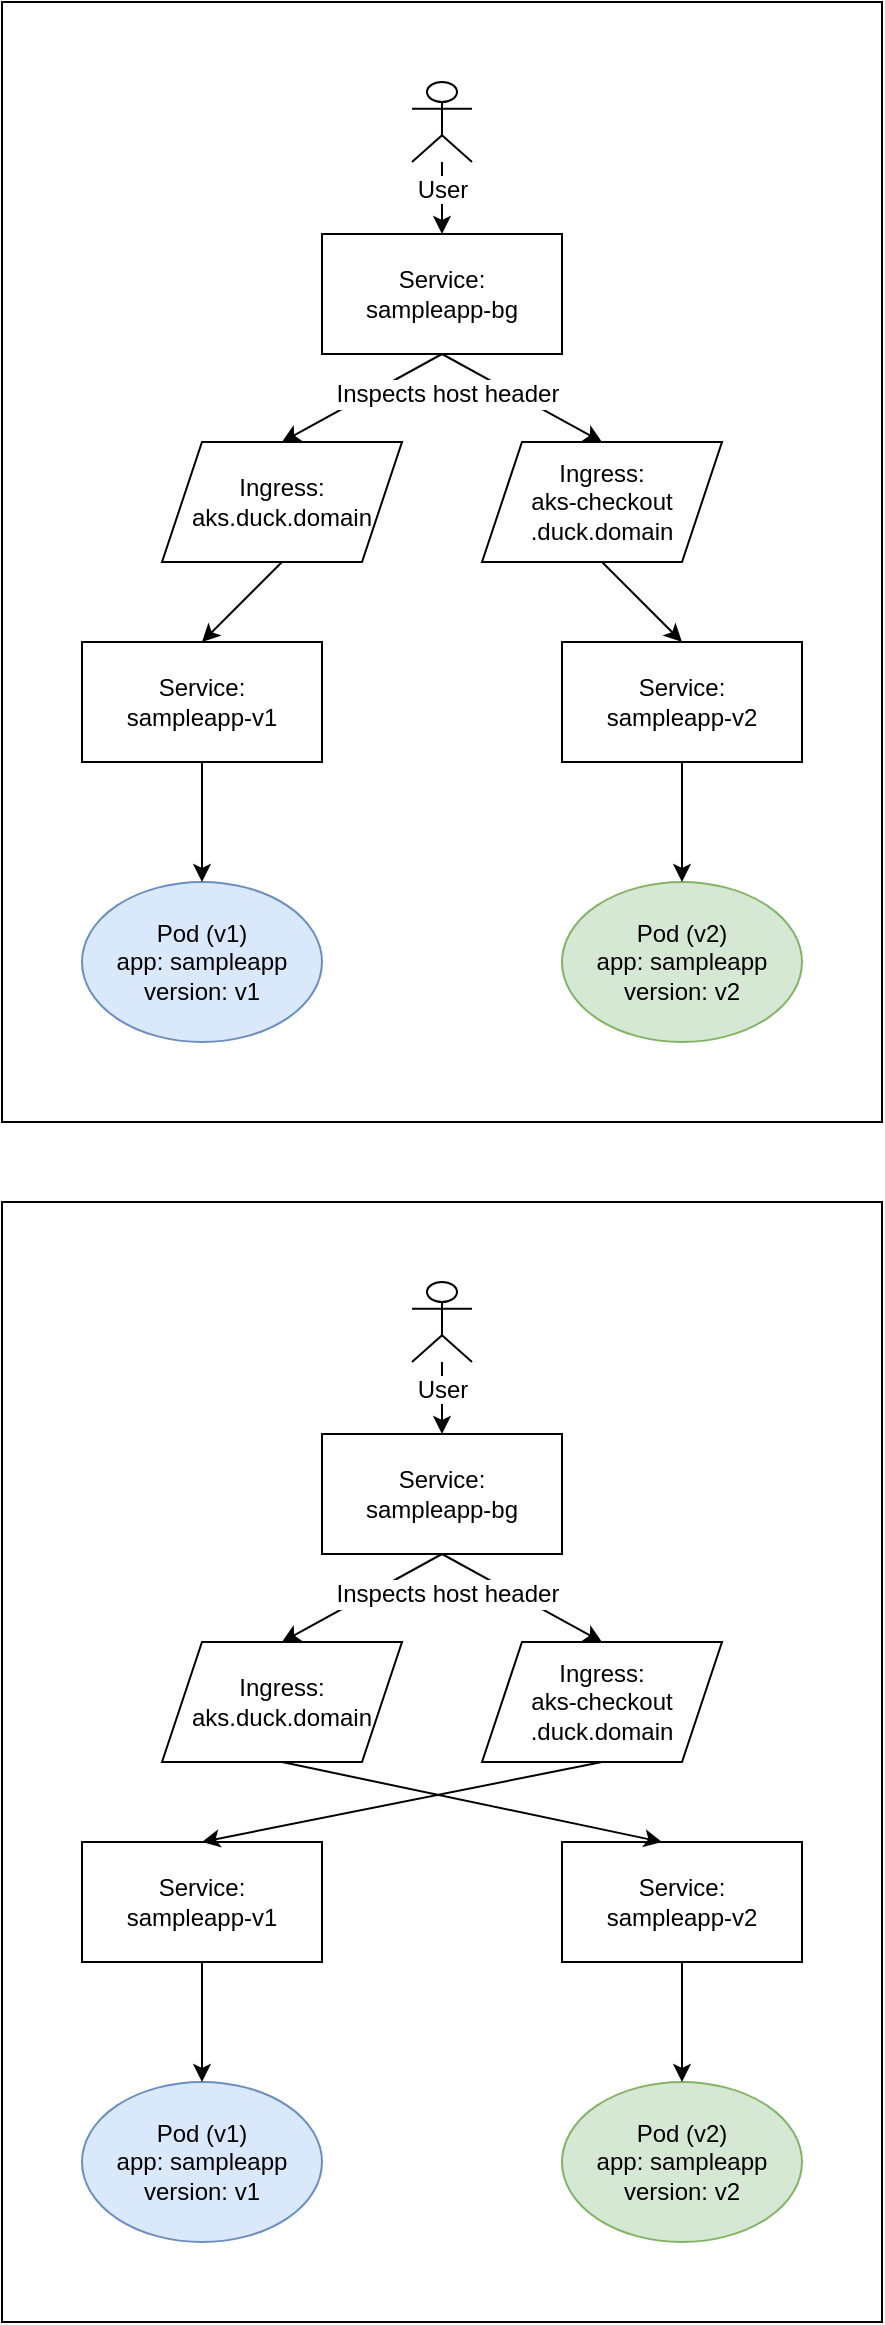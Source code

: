 <mxfile version="18.0.6" type="device"><diagram id="1lq1W2SajrmzMTIN7bmW" name="Page-1"><mxGraphModel dx="942" dy="1837" grid="1" gridSize="10" guides="1" tooltips="1" connect="1" arrows="1" fold="1" page="1" pageScale="1" pageWidth="850" pageHeight="1100" math="0" shadow="0"><root><mxCell id="0"/><mxCell id="1" parent="0"/><mxCell id="W7A__ZBEk_Dwhfq51osa-26" value="" style="rounded=0;whiteSpace=wrap;html=1;labelBackgroundColor=default;" parent="1" vertex="1"><mxGeometry x="160" y="560" width="440" height="560" as="geometry"/></mxCell><mxCell id="W7A__ZBEk_Dwhfq51osa-25" value="" style="rounded=0;whiteSpace=wrap;html=1;labelBackgroundColor=default;" parent="1" vertex="1"><mxGeometry x="160" y="-40" width="440" height="560" as="geometry"/></mxCell><mxCell id="W7A__ZBEk_Dwhfq51osa-5" style="edgeStyle=none;rounded=0;orthogonalLoop=1;jettySize=auto;html=1;exitX=0.5;exitY=1;exitDx=0;exitDy=0;entryX=0.5;entryY=0;entryDx=0;entryDy=0;" parent="1" source="4RuHpGMXHugHZ4LtvDfN-1" target="W7A__ZBEk_Dwhfq51osa-2" edge="1"><mxGeometry relative="1" as="geometry"/></mxCell><mxCell id="W7A__ZBEk_Dwhfq51osa-6" style="edgeStyle=none;rounded=0;orthogonalLoop=1;jettySize=auto;html=1;exitX=0.5;exitY=1;exitDx=0;exitDy=0;entryX=0.5;entryY=0;entryDx=0;entryDy=0;" parent="1" source="4RuHpGMXHugHZ4LtvDfN-1" target="W7A__ZBEk_Dwhfq51osa-1" edge="1"><mxGeometry relative="1" as="geometry"/></mxCell><mxCell id="4RuHpGMXHugHZ4LtvDfN-1" value="Service:&lt;br&gt;sampleapp-bg" style="rounded=0;whiteSpace=wrap;html=1;" parent="1" vertex="1"><mxGeometry x="320" y="76" width="120" height="60" as="geometry"/></mxCell><mxCell id="4RuHpGMXHugHZ4LtvDfN-2" value="Pod (v1)&lt;br&gt;app: sampleapp&lt;br&gt;version: v1" style="ellipse;whiteSpace=wrap;html=1;fillColor=#dae8fc;strokeColor=#6c8ebf;" parent="1" vertex="1"><mxGeometry x="200" y="400" width="120" height="80" as="geometry"/></mxCell><mxCell id="4RuHpGMXHugHZ4LtvDfN-3" value="Pod (v2)&lt;br&gt;app: sampleapp&lt;br&gt;version: v2" style="ellipse;whiteSpace=wrap;html=1;fillColor=#d5e8d4;strokeColor=#82b366;" parent="1" vertex="1"><mxGeometry x="440" y="400" width="120" height="80" as="geometry"/></mxCell><mxCell id="4RuHpGMXHugHZ4LtvDfN-8" style="edgeStyle=none;rounded=0;orthogonalLoop=1;jettySize=auto;html=1;exitX=0.5;exitY=1;exitDx=0;exitDy=0;" parent="1" source="4RuHpGMXHugHZ4LtvDfN-5" target="4RuHpGMXHugHZ4LtvDfN-3" edge="1"><mxGeometry relative="1" as="geometry"/></mxCell><mxCell id="4RuHpGMXHugHZ4LtvDfN-5" value="Service:&lt;br&gt;sampleapp-v2" style="rounded=0;whiteSpace=wrap;html=1;" parent="1" vertex="1"><mxGeometry x="440" y="280" width="120" height="60" as="geometry"/></mxCell><mxCell id="4RuHpGMXHugHZ4LtvDfN-7" style="edgeStyle=none;rounded=0;orthogonalLoop=1;jettySize=auto;html=1;exitX=0.5;exitY=1;exitDx=0;exitDy=0;entryX=0.5;entryY=0;entryDx=0;entryDy=0;" parent="1" source="4RuHpGMXHugHZ4LtvDfN-6" target="4RuHpGMXHugHZ4LtvDfN-2" edge="1"><mxGeometry relative="1" as="geometry"/></mxCell><mxCell id="4RuHpGMXHugHZ4LtvDfN-6" value="&lt;span style=&quot;&quot;&gt;Service:&lt;/span&gt;&lt;br style=&quot;&quot;&gt;&lt;span style=&quot;&quot;&gt;sampleapp-v1&lt;/span&gt;" style="rounded=0;whiteSpace=wrap;html=1;" parent="1" vertex="1"><mxGeometry x="200" y="280" width="120" height="60" as="geometry"/></mxCell><mxCell id="4RuHpGMXHugHZ4LtvDfN-23" value="" style="edgeStyle=none;rounded=0;orthogonalLoop=1;jettySize=auto;html=1;" parent="1" source="4RuHpGMXHugHZ4LtvDfN-20" target="4RuHpGMXHugHZ4LtvDfN-1" edge="1"><mxGeometry relative="1" as="geometry"/></mxCell><mxCell id="4RuHpGMXHugHZ4LtvDfN-20" value="User" style="shape=umlActor;verticalLabelPosition=bottom;verticalAlign=top;html=1;outlineConnect=0;labelBackgroundColor=default;" parent="1" vertex="1"><mxGeometry x="365" width="30" height="40" as="geometry"/></mxCell><mxCell id="W7A__ZBEk_Dwhfq51osa-3" style="rounded=0;orthogonalLoop=1;jettySize=auto;html=1;exitX=0.5;exitY=1;exitDx=0;exitDy=0;entryX=0.5;entryY=0;entryDx=0;entryDy=0;" parent="1" source="W7A__ZBEk_Dwhfq51osa-1" target="4RuHpGMXHugHZ4LtvDfN-6" edge="1"><mxGeometry relative="1" as="geometry"/></mxCell><mxCell id="W7A__ZBEk_Dwhfq51osa-1" value="Ingress:&lt;br&gt;aks.duck.domain" style="shape=parallelogram;perimeter=parallelogramPerimeter;whiteSpace=wrap;html=1;fixedSize=1;" parent="1" vertex="1"><mxGeometry x="240" y="180" width="120" height="60" as="geometry"/></mxCell><mxCell id="W7A__ZBEk_Dwhfq51osa-4" style="edgeStyle=none;rounded=0;orthogonalLoop=1;jettySize=auto;html=1;exitX=0.5;exitY=1;exitDx=0;exitDy=0;entryX=0.5;entryY=0;entryDx=0;entryDy=0;" parent="1" source="W7A__ZBEk_Dwhfq51osa-2" target="4RuHpGMXHugHZ4LtvDfN-5" edge="1"><mxGeometry relative="1" as="geometry"/></mxCell><mxCell id="W7A__ZBEk_Dwhfq51osa-2" value="Ingress:&lt;br&gt;aks-checkout&lt;br&gt;.duck.domain" style="shape=parallelogram;perimeter=parallelogramPerimeter;whiteSpace=wrap;html=1;fixedSize=1;" parent="1" vertex="1"><mxGeometry x="400" y="180" width="120" height="60" as="geometry"/></mxCell><mxCell id="W7A__ZBEk_Dwhfq51osa-7" value="Inspects host header" style="text;html=1;strokeColor=none;fillColor=none;align=center;verticalAlign=middle;whiteSpace=wrap;rounded=0;labelBackgroundColor=default;" parent="1" vertex="1"><mxGeometry x="313" y="141" width="140" height="30" as="geometry"/></mxCell><mxCell id="W7A__ZBEk_Dwhfq51osa-9" style="edgeStyle=none;rounded=0;orthogonalLoop=1;jettySize=auto;html=1;exitX=0.5;exitY=1;exitDx=0;exitDy=0;entryX=0.5;entryY=0;entryDx=0;entryDy=0;" parent="1" source="W7A__ZBEk_Dwhfq51osa-11" target="W7A__ZBEk_Dwhfq51osa-23" edge="1"><mxGeometry relative="1" as="geometry"/></mxCell><mxCell id="W7A__ZBEk_Dwhfq51osa-10" style="edgeStyle=none;rounded=0;orthogonalLoop=1;jettySize=auto;html=1;exitX=0.5;exitY=1;exitDx=0;exitDy=0;entryX=0.5;entryY=0;entryDx=0;entryDy=0;" parent="1" source="W7A__ZBEk_Dwhfq51osa-11" target="W7A__ZBEk_Dwhfq51osa-21" edge="1"><mxGeometry relative="1" as="geometry"/></mxCell><mxCell id="W7A__ZBEk_Dwhfq51osa-11" value="Service:&lt;br&gt;sampleapp-bg" style="rounded=0;whiteSpace=wrap;html=1;" parent="1" vertex="1"><mxGeometry x="320" y="676" width="120" height="60" as="geometry"/></mxCell><mxCell id="W7A__ZBEk_Dwhfq51osa-12" value="Pod (v1)&lt;br&gt;app: sampleapp&lt;br&gt;version: v1" style="ellipse;whiteSpace=wrap;html=1;fillColor=#dae8fc;strokeColor=#6c8ebf;" parent="1" vertex="1"><mxGeometry x="200" y="1000" width="120" height="80" as="geometry"/></mxCell><mxCell id="W7A__ZBEk_Dwhfq51osa-13" value="Pod (v2)&lt;br&gt;app: sampleapp&lt;br&gt;version: v2" style="ellipse;whiteSpace=wrap;html=1;fillColor=#d5e8d4;strokeColor=#82b366;" parent="1" vertex="1"><mxGeometry x="440" y="1000" width="120" height="80" as="geometry"/></mxCell><mxCell id="W7A__ZBEk_Dwhfq51osa-14" style="edgeStyle=none;rounded=0;orthogonalLoop=1;jettySize=auto;html=1;exitX=0.5;exitY=1;exitDx=0;exitDy=0;" parent="1" source="W7A__ZBEk_Dwhfq51osa-15" target="W7A__ZBEk_Dwhfq51osa-13" edge="1"><mxGeometry relative="1" as="geometry"/></mxCell><mxCell id="W7A__ZBEk_Dwhfq51osa-15" value="Service:&lt;br&gt;sampleapp-v2" style="rounded=0;whiteSpace=wrap;html=1;" parent="1" vertex="1"><mxGeometry x="440" y="880" width="120" height="60" as="geometry"/></mxCell><mxCell id="W7A__ZBEk_Dwhfq51osa-16" style="edgeStyle=none;rounded=0;orthogonalLoop=1;jettySize=auto;html=1;exitX=0.5;exitY=1;exitDx=0;exitDy=0;entryX=0.5;entryY=0;entryDx=0;entryDy=0;" parent="1" source="W7A__ZBEk_Dwhfq51osa-17" target="W7A__ZBEk_Dwhfq51osa-12" edge="1"><mxGeometry relative="1" as="geometry"/></mxCell><mxCell id="W7A__ZBEk_Dwhfq51osa-17" value="&lt;span style=&quot;&quot;&gt;Service:&lt;/span&gt;&lt;br style=&quot;&quot;&gt;&lt;span style=&quot;&quot;&gt;sampleapp-v1&lt;/span&gt;" style="rounded=0;whiteSpace=wrap;html=1;" parent="1" vertex="1"><mxGeometry x="200" y="880" width="120" height="60" as="geometry"/></mxCell><mxCell id="W7A__ZBEk_Dwhfq51osa-18" value="" style="edgeStyle=none;rounded=0;orthogonalLoop=1;jettySize=auto;html=1;" parent="1" source="W7A__ZBEk_Dwhfq51osa-19" target="W7A__ZBEk_Dwhfq51osa-11" edge="1"><mxGeometry relative="1" as="geometry"/></mxCell><mxCell id="W7A__ZBEk_Dwhfq51osa-19" value="User" style="shape=umlActor;verticalLabelPosition=bottom;verticalAlign=top;html=1;outlineConnect=0;labelBackgroundColor=default;" parent="1" vertex="1"><mxGeometry x="365" y="600" width="30" height="40" as="geometry"/></mxCell><mxCell id="W7A__ZBEk_Dwhfq51osa-20" style="rounded=0;orthogonalLoop=1;jettySize=auto;html=1;exitX=0.5;exitY=1;exitDx=0;exitDy=0;" parent="1" source="W7A__ZBEk_Dwhfq51osa-21" edge="1"><mxGeometry relative="1" as="geometry"><mxPoint x="490" y="880" as="targetPoint"/></mxGeometry></mxCell><mxCell id="W7A__ZBEk_Dwhfq51osa-21" value="Ingress:&lt;br&gt;aks.duck.domain" style="shape=parallelogram;perimeter=parallelogramPerimeter;whiteSpace=wrap;html=1;fixedSize=1;" parent="1" vertex="1"><mxGeometry x="240" y="780" width="120" height="60" as="geometry"/></mxCell><mxCell id="W7A__ZBEk_Dwhfq51osa-22" style="edgeStyle=none;rounded=0;orthogonalLoop=1;jettySize=auto;html=1;exitX=0.5;exitY=1;exitDx=0;exitDy=0;" parent="1" source="W7A__ZBEk_Dwhfq51osa-23" edge="1"><mxGeometry relative="1" as="geometry"><mxPoint x="260" y="880" as="targetPoint"/></mxGeometry></mxCell><mxCell id="W7A__ZBEk_Dwhfq51osa-23" value="Ingress:&lt;br&gt;aks-checkout&lt;br&gt;.duck.domain" style="shape=parallelogram;perimeter=parallelogramPerimeter;whiteSpace=wrap;html=1;fixedSize=1;" parent="1" vertex="1"><mxGeometry x="400" y="780" width="120" height="60" as="geometry"/></mxCell><mxCell id="W7A__ZBEk_Dwhfq51osa-24" value="Inspects host header" style="text;html=1;strokeColor=none;fillColor=none;align=center;verticalAlign=middle;whiteSpace=wrap;rounded=0;labelBackgroundColor=default;" parent="1" vertex="1"><mxGeometry x="313" y="741" width="140" height="30" as="geometry"/></mxCell></root></mxGraphModel></diagram></mxfile>